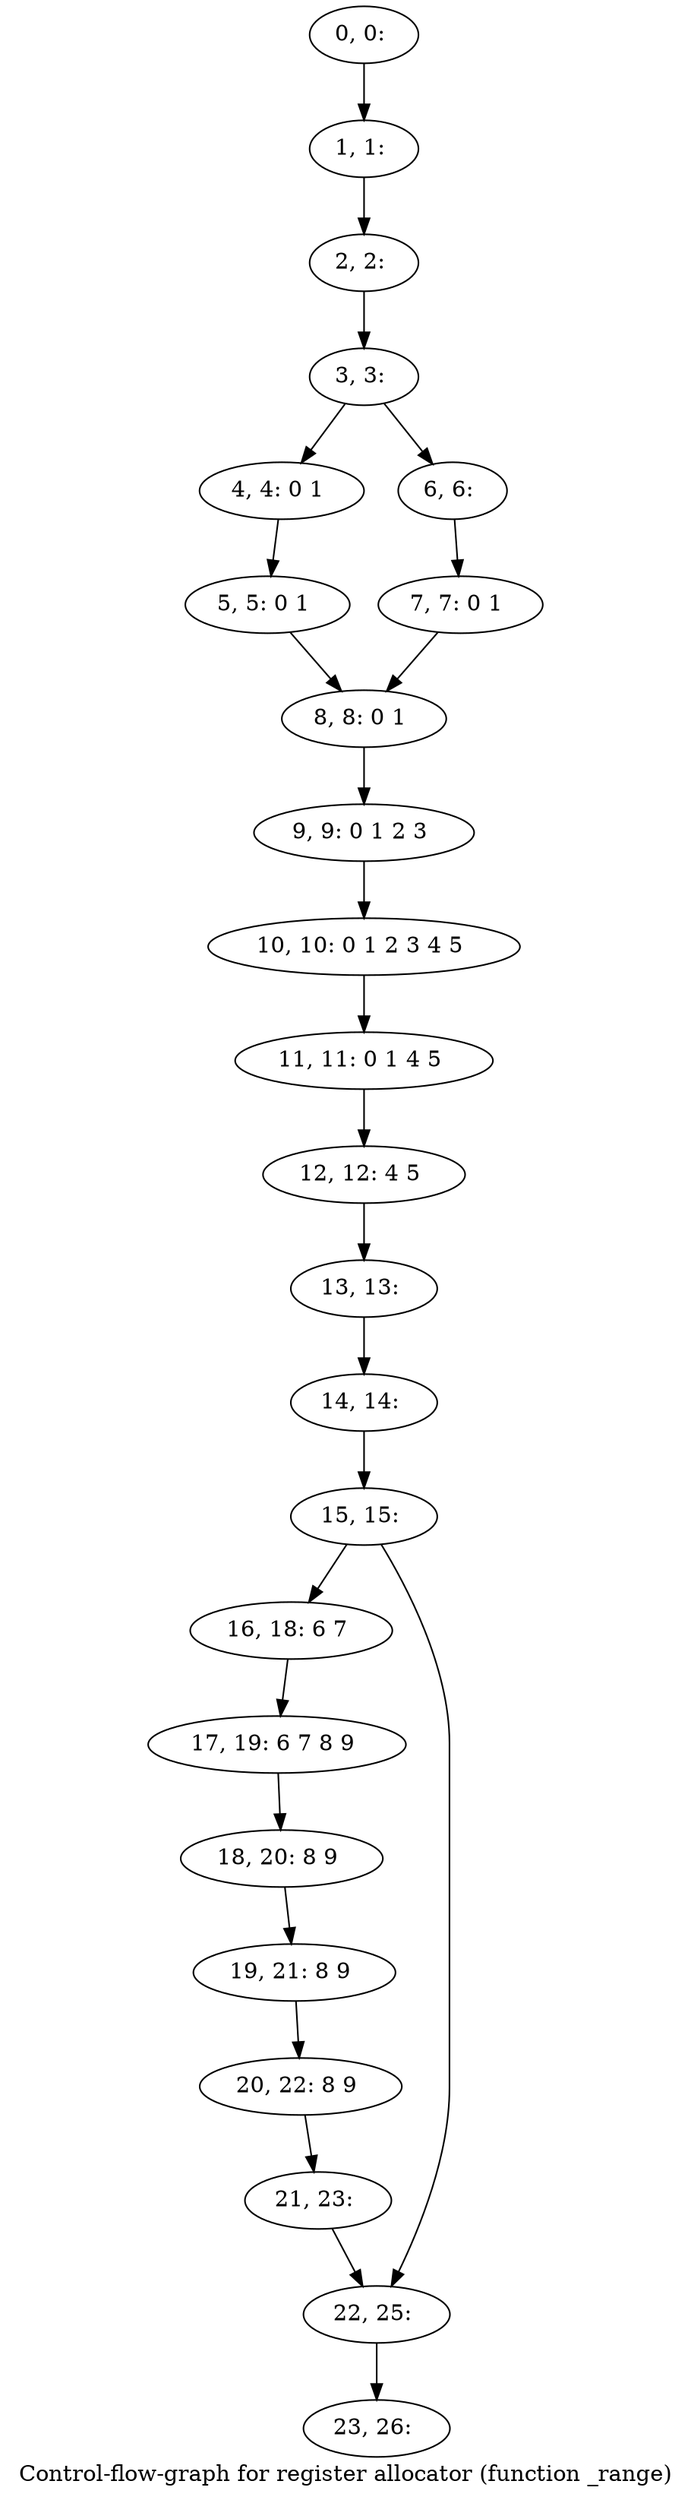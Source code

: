 digraph G {
graph [label="Control-flow-graph for register allocator (function _range)"]
0[label="0, 0: "];
1[label="1, 1: "];
2[label="2, 2: "];
3[label="3, 3: "];
4[label="4, 4: 0 1 "];
5[label="5, 5: 0 1 "];
6[label="6, 6: "];
7[label="7, 7: 0 1 "];
8[label="8, 8: 0 1 "];
9[label="9, 9: 0 1 2 3 "];
10[label="10, 10: 0 1 2 3 4 5 "];
11[label="11, 11: 0 1 4 5 "];
12[label="12, 12: 4 5 "];
13[label="13, 13: "];
14[label="14, 14: "];
15[label="15, 15: "];
16[label="16, 18: 6 7 "];
17[label="17, 19: 6 7 8 9 "];
18[label="18, 20: 8 9 "];
19[label="19, 21: 8 9 "];
20[label="20, 22: 8 9 "];
21[label="21, 23: "];
22[label="22, 25: "];
23[label="23, 26: "];
0->1 ;
1->2 ;
2->3 ;
3->4 ;
3->6 ;
4->5 ;
5->8 ;
6->7 ;
7->8 ;
8->9 ;
9->10 ;
10->11 ;
11->12 ;
12->13 ;
13->14 ;
14->15 ;
15->16 ;
15->22 ;
16->17 ;
17->18 ;
18->19 ;
19->20 ;
20->21 ;
21->22 ;
22->23 ;
}
